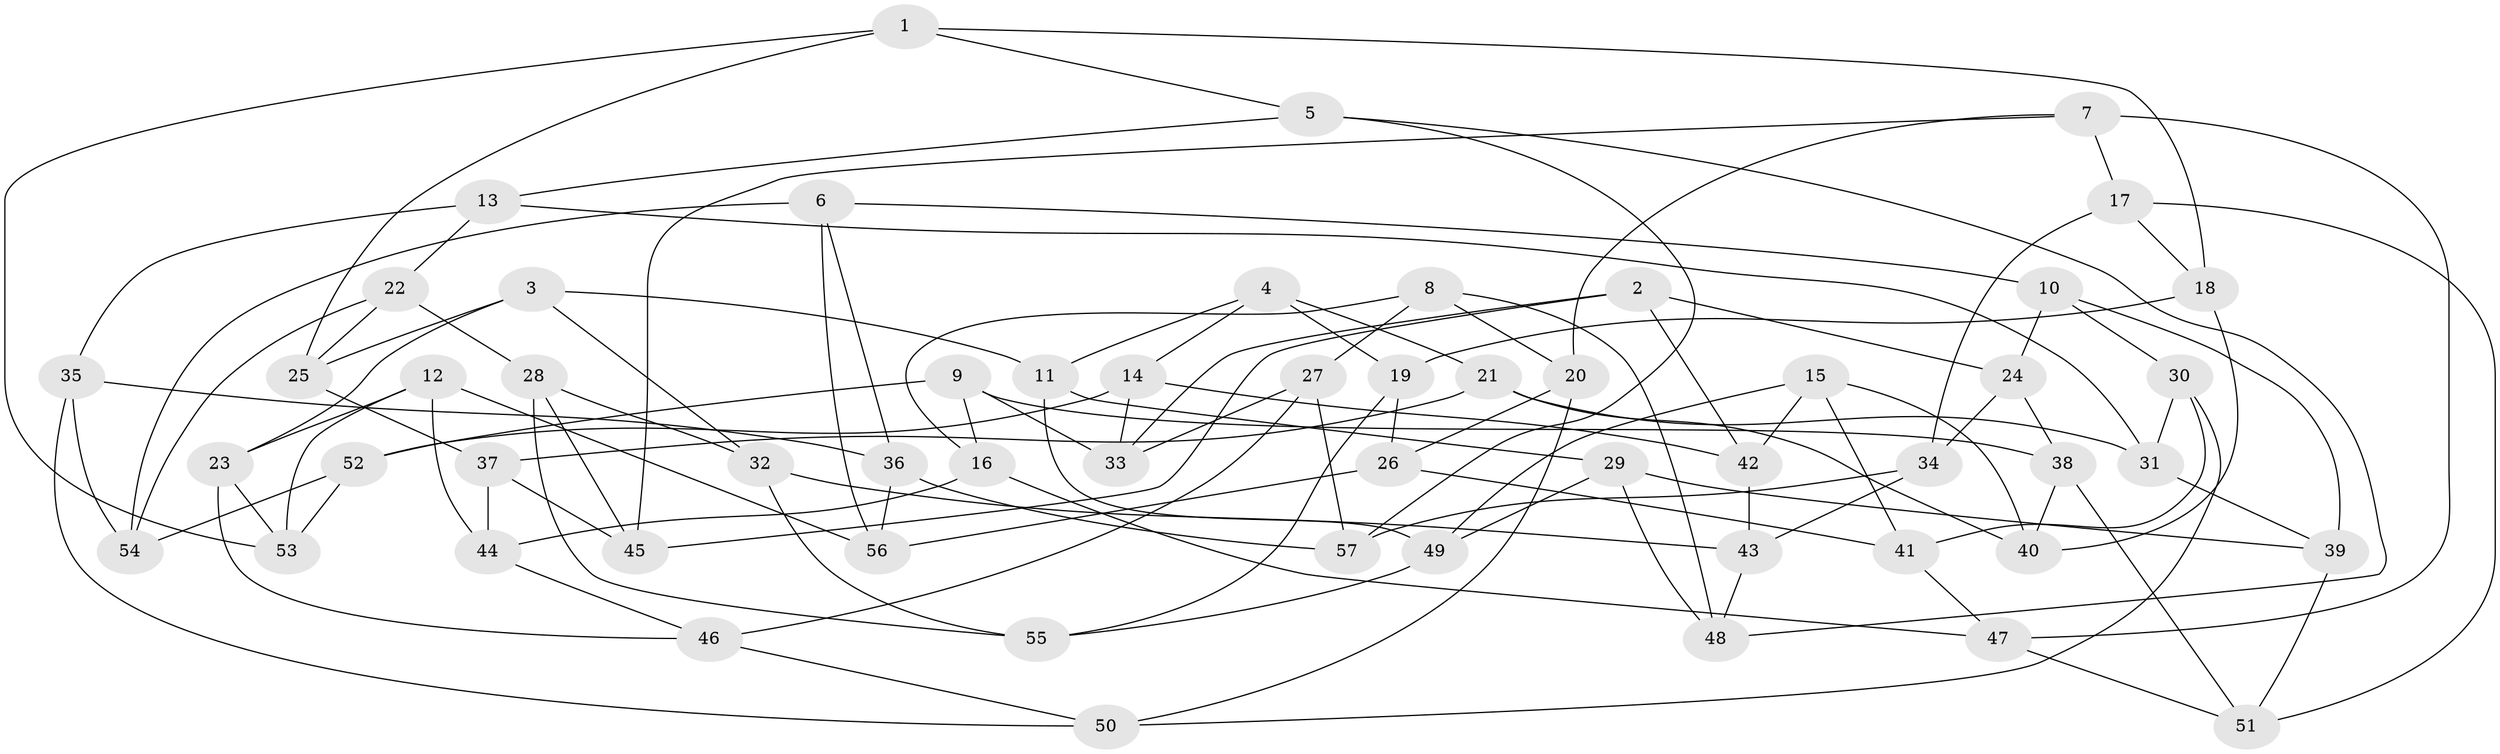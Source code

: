 // coarse degree distribution, {6: 0.4857142857142857, 5: 0.14285714285714285, 4: 0.34285714285714286, 3: 0.02857142857142857}
// Generated by graph-tools (version 1.1) at 2025/52/02/27/25 19:52:31]
// undirected, 57 vertices, 114 edges
graph export_dot {
graph [start="1"]
  node [color=gray90,style=filled];
  1;
  2;
  3;
  4;
  5;
  6;
  7;
  8;
  9;
  10;
  11;
  12;
  13;
  14;
  15;
  16;
  17;
  18;
  19;
  20;
  21;
  22;
  23;
  24;
  25;
  26;
  27;
  28;
  29;
  30;
  31;
  32;
  33;
  34;
  35;
  36;
  37;
  38;
  39;
  40;
  41;
  42;
  43;
  44;
  45;
  46;
  47;
  48;
  49;
  50;
  51;
  52;
  53;
  54;
  55;
  56;
  57;
  1 -- 25;
  1 -- 5;
  1 -- 53;
  1 -- 18;
  2 -- 33;
  2 -- 24;
  2 -- 42;
  2 -- 45;
  3 -- 32;
  3 -- 11;
  3 -- 23;
  3 -- 25;
  4 -- 11;
  4 -- 19;
  4 -- 14;
  4 -- 21;
  5 -- 57;
  5 -- 48;
  5 -- 13;
  6 -- 54;
  6 -- 56;
  6 -- 36;
  6 -- 10;
  7 -- 20;
  7 -- 47;
  7 -- 17;
  7 -- 45;
  8 -- 16;
  8 -- 48;
  8 -- 20;
  8 -- 27;
  9 -- 33;
  9 -- 52;
  9 -- 38;
  9 -- 16;
  10 -- 24;
  10 -- 30;
  10 -- 39;
  11 -- 49;
  11 -- 29;
  12 -- 56;
  12 -- 53;
  12 -- 44;
  12 -- 23;
  13 -- 35;
  13 -- 22;
  13 -- 31;
  14 -- 42;
  14 -- 52;
  14 -- 33;
  15 -- 49;
  15 -- 40;
  15 -- 41;
  15 -- 42;
  16 -- 44;
  16 -- 47;
  17 -- 34;
  17 -- 51;
  17 -- 18;
  18 -- 19;
  18 -- 40;
  19 -- 26;
  19 -- 55;
  20 -- 50;
  20 -- 26;
  21 -- 40;
  21 -- 37;
  21 -- 31;
  22 -- 28;
  22 -- 54;
  22 -- 25;
  23 -- 53;
  23 -- 46;
  24 -- 38;
  24 -- 34;
  25 -- 37;
  26 -- 41;
  26 -- 56;
  27 -- 57;
  27 -- 46;
  27 -- 33;
  28 -- 32;
  28 -- 45;
  28 -- 55;
  29 -- 39;
  29 -- 49;
  29 -- 48;
  30 -- 50;
  30 -- 41;
  30 -- 31;
  31 -- 39;
  32 -- 43;
  32 -- 55;
  34 -- 43;
  34 -- 57;
  35 -- 36;
  35 -- 50;
  35 -- 54;
  36 -- 56;
  36 -- 57;
  37 -- 45;
  37 -- 44;
  38 -- 40;
  38 -- 51;
  39 -- 51;
  41 -- 47;
  42 -- 43;
  43 -- 48;
  44 -- 46;
  46 -- 50;
  47 -- 51;
  49 -- 55;
  52 -- 54;
  52 -- 53;
}
